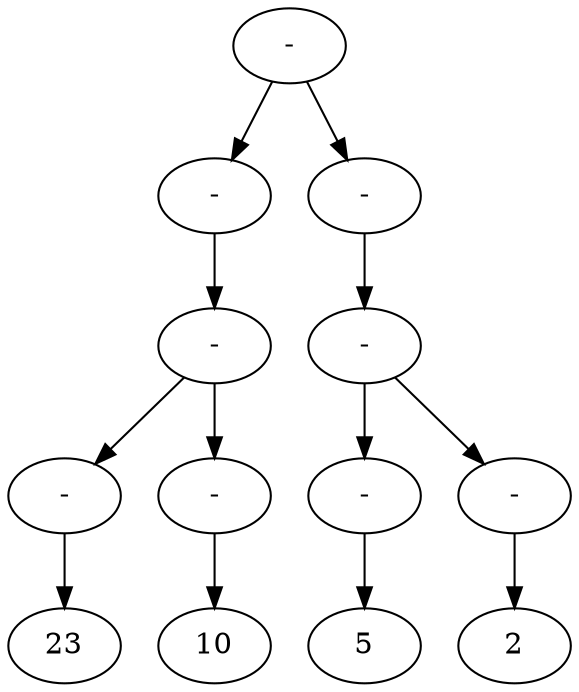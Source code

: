 digraph "expression" {
0 [label = "-"];
1 [label = "-"];
2 [label = "-"];
3 [label = "-"];
4 [label = "23"];
5 [label = "-"];
6 [label = "10"];
7 [label = "-"];
8 [label = "-"];
9 [label = "-"];
10 [label = "5"];
11 [label = "-"];
12 [label = "2"];
3 -> 4
5 -> 6
2 -> 3
2 -> 5
1 -> 2
9 -> 10
11 -> 12
8 -> 9
8 -> 11
7 -> 8
0 -> 1
0 -> 7
}